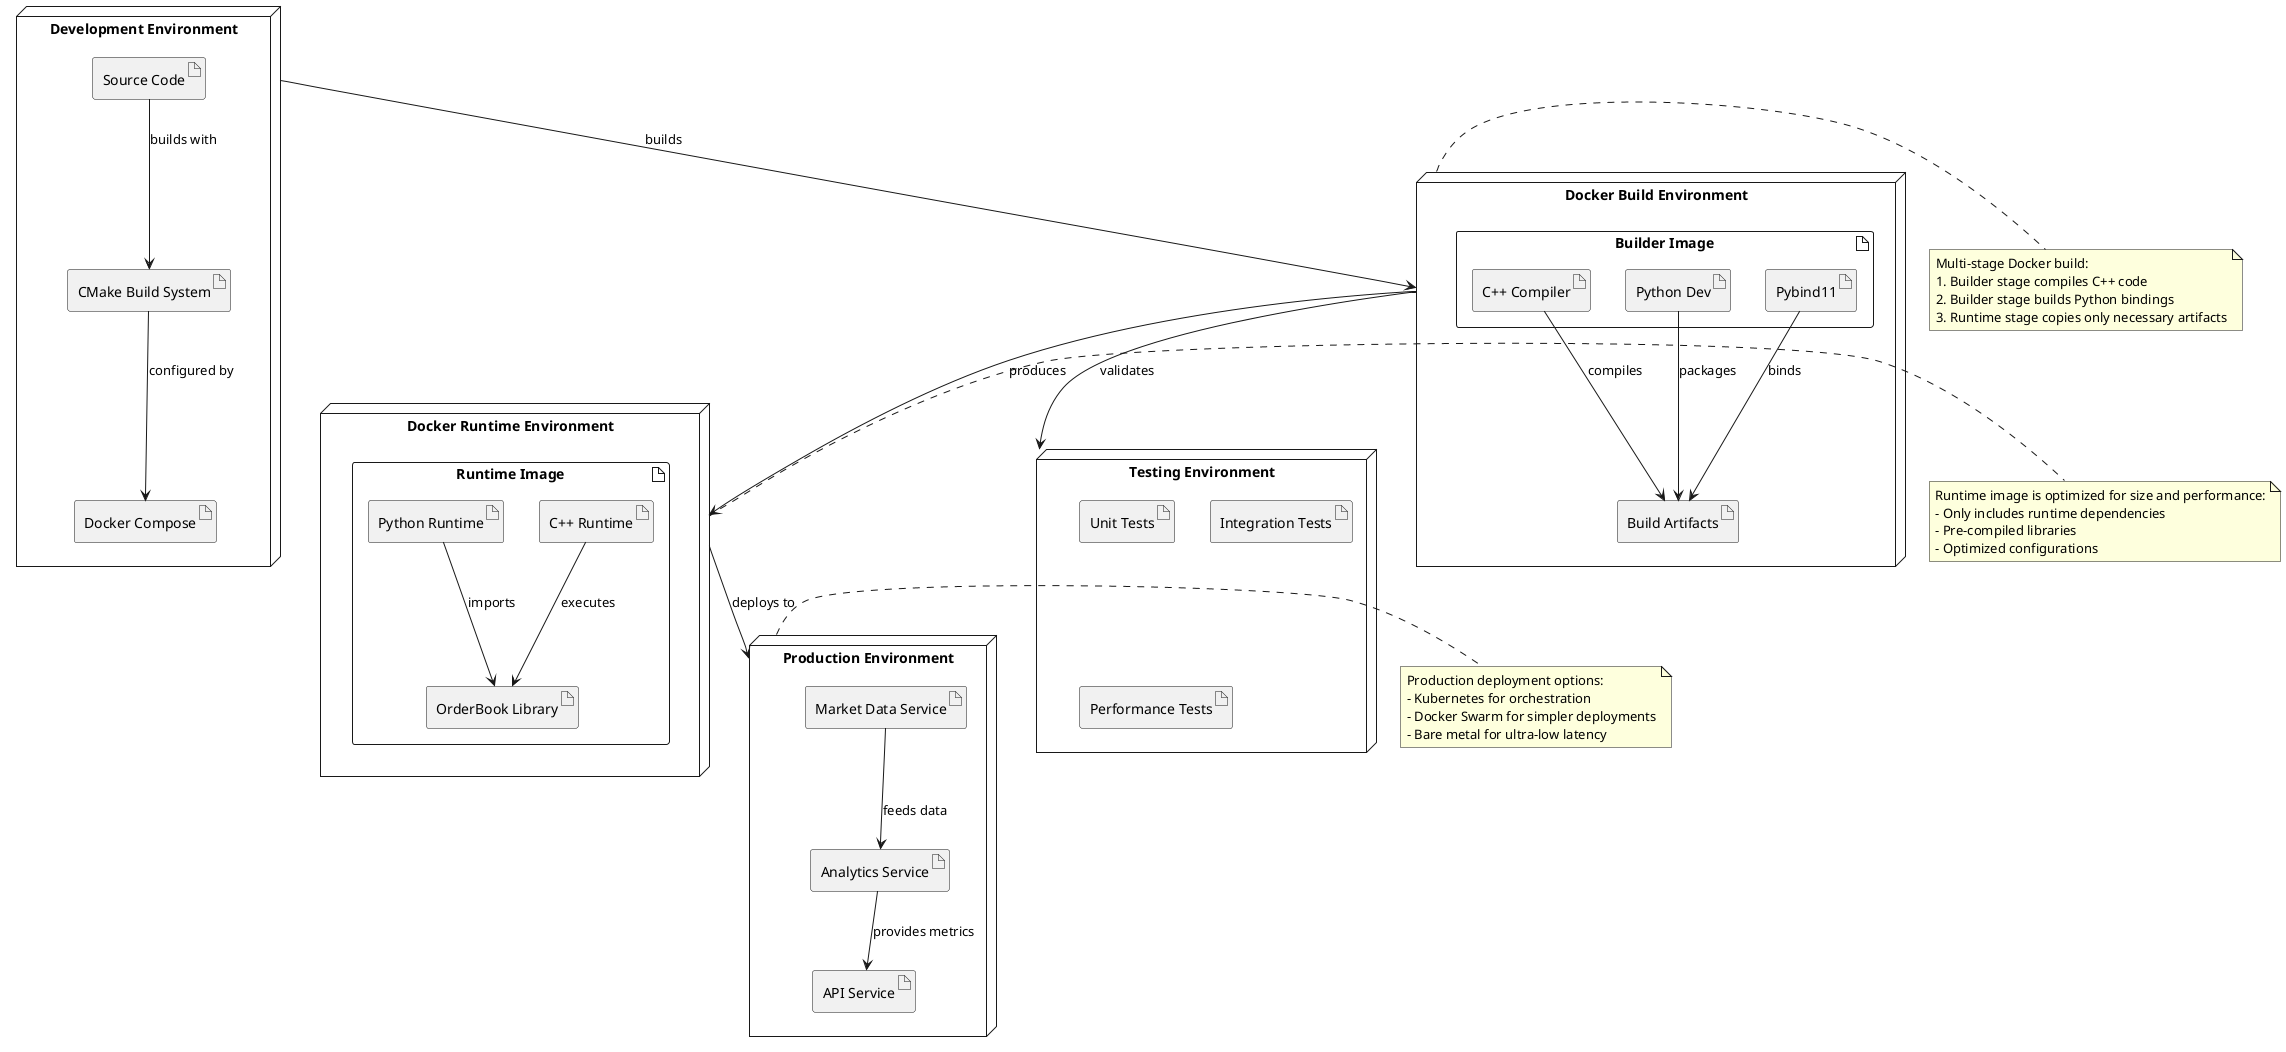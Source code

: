 @startuml Deployment Architecture

' Define nodes
node "Development Environment" as DevEnv {
  artifact "Source Code" as SrcCode
  artifact "CMake Build System" as CMake
  artifact "Docker Compose" as DockerCompose
  
  SrcCode --> CMake : builds with
  CMake --> DockerCompose : configured by
}

node "Docker Build Environment" as BuildEnv {
  artifact "Builder Image" as BuilderImage {
    artifact "C++ Compiler" as Compiler
    artifact "Python Dev" as PyDev
    artifact "Pybind11" as Pybind
  }
  
  artifact "Build Artifacts" as BuildArtifacts
  
  Compiler --> BuildArtifacts : compiles
  PyDev --> BuildArtifacts : packages
  Pybind --> BuildArtifacts : binds
}

node "Docker Runtime Environment" as RunEnv {
  artifact "Runtime Image" as RuntimeImage {
    artifact "C++ Runtime" as CppRuntime
    artifact "Python Runtime" as PyRuntime
    artifact "OrderBook Library" as OBLib
  }
  
  CppRuntime --> OBLib : executes
  PyRuntime --> OBLib : imports
}

node "Testing Environment" as TestEnv {
  artifact "Unit Tests" as UnitTests
  artifact "Integration Tests" as IntegTests
  artifact "Performance Tests" as PerfTests
}

node "Production Environment" as ProdEnv {
  artifact "Market Data Service" as MDService
  artifact "Analytics Service" as AnalyticsService
  artifact "API Service" as APIService
  
  MDService --> AnalyticsService : feeds data
  AnalyticsService --> APIService : provides metrics
}

' Define relationships
DevEnv --> BuildEnv : builds
BuildEnv --> RunEnv : produces
BuildEnv --> TestEnv : validates
RunEnv --> ProdEnv : deploys to

' Add notes
note right of BuildEnv
  Multi-stage Docker build:
  1. Builder stage compiles C++ code
  2. Builder stage builds Python bindings
  3. Runtime stage copies only necessary artifacts
end note

note right of RunEnv
  Runtime image is optimized for size and performance:
  - Only includes runtime dependencies
  - Pre-compiled libraries
  - Optimized configurations
end note

note right of ProdEnv
  Production deployment options:
  - Kubernetes for orchestration
  - Docker Swarm for simpler deployments
  - Bare metal for ultra-low latency
end note

@enduml 
